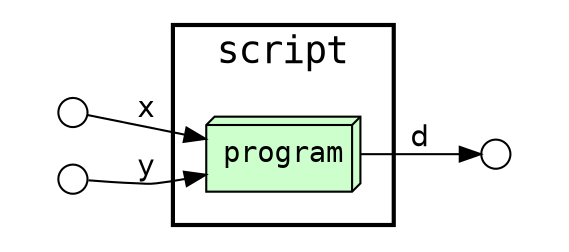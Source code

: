 digraph Workflow {
rankdir=LR
graph[fontname=Courier]
edge[fontname=Helvetica]
node[fontname=Courier]
subgraph cluster0 {
label="script"
penwidth=2
fontsize=18
subgraph cluster1 {
label=""
color="white"
node[shape=box3d style="filled" fillcolor="#CCFFCC" peripheries=1 label=""]
node1 [label="program"]
node[shape=box style="filled" fillcolor="#CCFFCC" peripheries=2 label=""]
}}
node[shape=circle style="filled" fillcolor="#FFFFFF" peripheries=1 label="" width=0.2]
subgraph cluster2 { label="" color="white"
subgraph cluster3 { label="" color="white"
node2
node3
}}
subgraph cluster4 { label="" color="white"
subgraph cluster5 { label="" color="white"
node4
}}
node1 -> node4 [label="d"]
node2 -> node1 [label="x"]
node3 -> node1 [label="y"]
}
